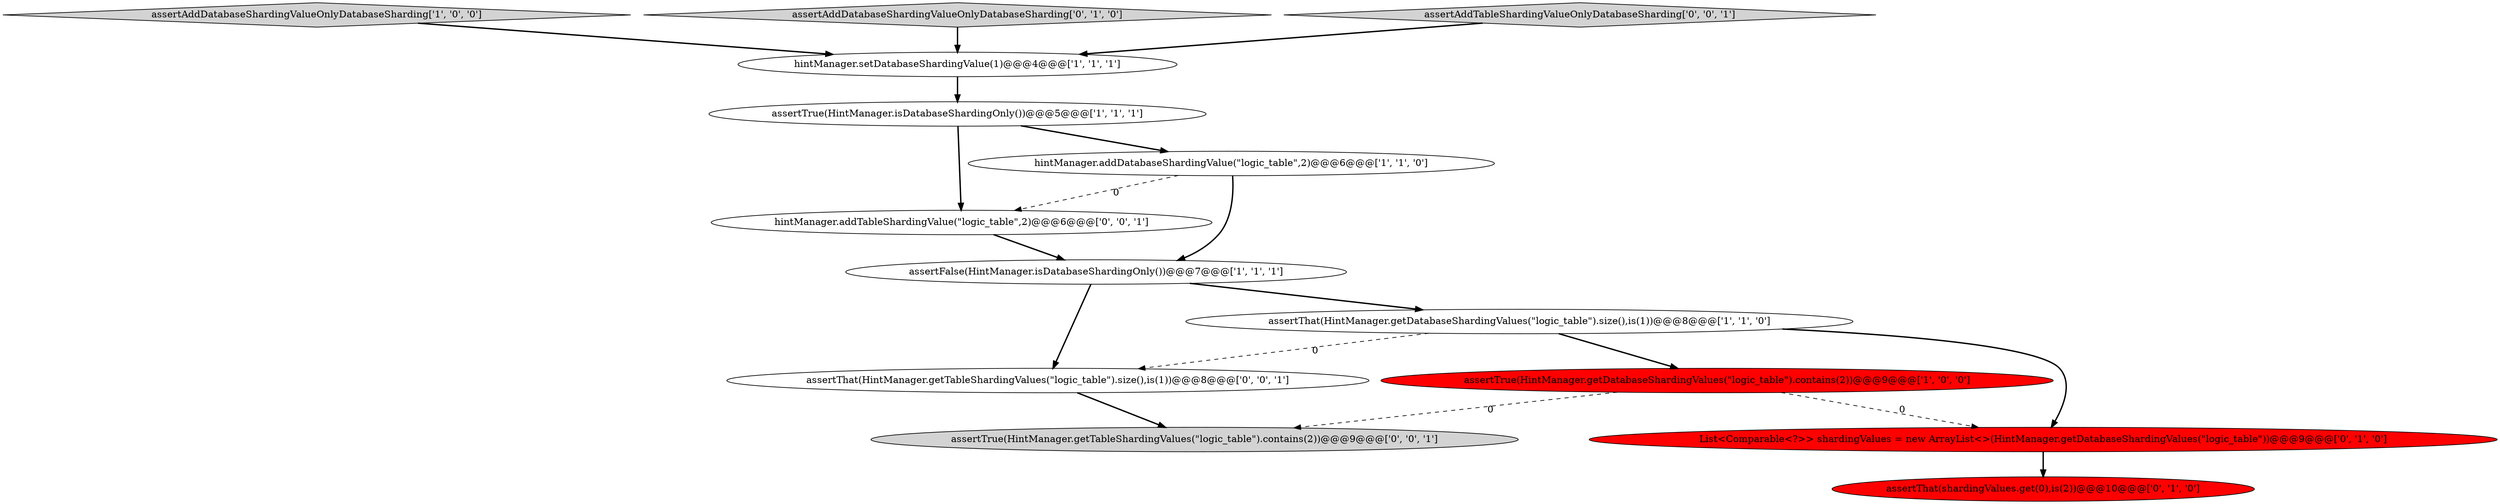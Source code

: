 digraph {
2 [style = filled, label = "assertAddDatabaseShardingValueOnlyDatabaseSharding['1', '0', '0']", fillcolor = lightgray, shape = diamond image = "AAA0AAABBB1BBB"];
4 [style = filled, label = "assertFalse(HintManager.isDatabaseShardingOnly())@@@7@@@['1', '1', '1']", fillcolor = white, shape = ellipse image = "AAA0AAABBB1BBB"];
5 [style = filled, label = "hintManager.setDatabaseShardingValue(1)@@@4@@@['1', '1', '1']", fillcolor = white, shape = ellipse image = "AAA0AAABBB1BBB"];
6 [style = filled, label = "assertTrue(HintManager.getDatabaseShardingValues(\"logic_table\").contains(2))@@@9@@@['1', '0', '0']", fillcolor = red, shape = ellipse image = "AAA1AAABBB1BBB"];
10 [style = filled, label = "assertThat(HintManager.getTableShardingValues(\"logic_table\").size(),is(1))@@@8@@@['0', '0', '1']", fillcolor = white, shape = ellipse image = "AAA0AAABBB3BBB"];
9 [style = filled, label = "assertAddDatabaseShardingValueOnlyDatabaseSharding['0', '1', '0']", fillcolor = lightgray, shape = diamond image = "AAA0AAABBB2BBB"];
12 [style = filled, label = "assertAddTableShardingValueOnlyDatabaseSharding['0', '0', '1']", fillcolor = lightgray, shape = diamond image = "AAA0AAABBB3BBB"];
13 [style = filled, label = "hintManager.addTableShardingValue(\"logic_table\",2)@@@6@@@['0', '0', '1']", fillcolor = white, shape = ellipse image = "AAA0AAABBB3BBB"];
0 [style = filled, label = "hintManager.addDatabaseShardingValue(\"logic_table\",2)@@@6@@@['1', '1', '0']", fillcolor = white, shape = ellipse image = "AAA0AAABBB1BBB"];
7 [style = filled, label = "List<Comparable<?>> shardingValues = new ArrayList<>(HintManager.getDatabaseShardingValues(\"logic_table\"))@@@9@@@['0', '1', '0']", fillcolor = red, shape = ellipse image = "AAA1AAABBB2BBB"];
11 [style = filled, label = "assertTrue(HintManager.getTableShardingValues(\"logic_table\").contains(2))@@@9@@@['0', '0', '1']", fillcolor = lightgray, shape = ellipse image = "AAA0AAABBB3BBB"];
1 [style = filled, label = "assertThat(HintManager.getDatabaseShardingValues(\"logic_table\").size(),is(1))@@@8@@@['1', '1', '0']", fillcolor = white, shape = ellipse image = "AAA0AAABBB1BBB"];
3 [style = filled, label = "assertTrue(HintManager.isDatabaseShardingOnly())@@@5@@@['1', '1', '1']", fillcolor = white, shape = ellipse image = "AAA0AAABBB1BBB"];
8 [style = filled, label = "assertThat(shardingValues.get(0),is(2))@@@10@@@['0', '1', '0']", fillcolor = red, shape = ellipse image = "AAA1AAABBB2BBB"];
9->5 [style = bold, label=""];
5->3 [style = bold, label=""];
3->13 [style = bold, label=""];
4->10 [style = bold, label=""];
4->1 [style = bold, label=""];
1->6 [style = bold, label=""];
10->11 [style = bold, label=""];
1->10 [style = dashed, label="0"];
12->5 [style = bold, label=""];
7->8 [style = bold, label=""];
0->4 [style = bold, label=""];
1->7 [style = bold, label=""];
6->7 [style = dashed, label="0"];
0->13 [style = dashed, label="0"];
3->0 [style = bold, label=""];
2->5 [style = bold, label=""];
6->11 [style = dashed, label="0"];
13->4 [style = bold, label=""];
}
